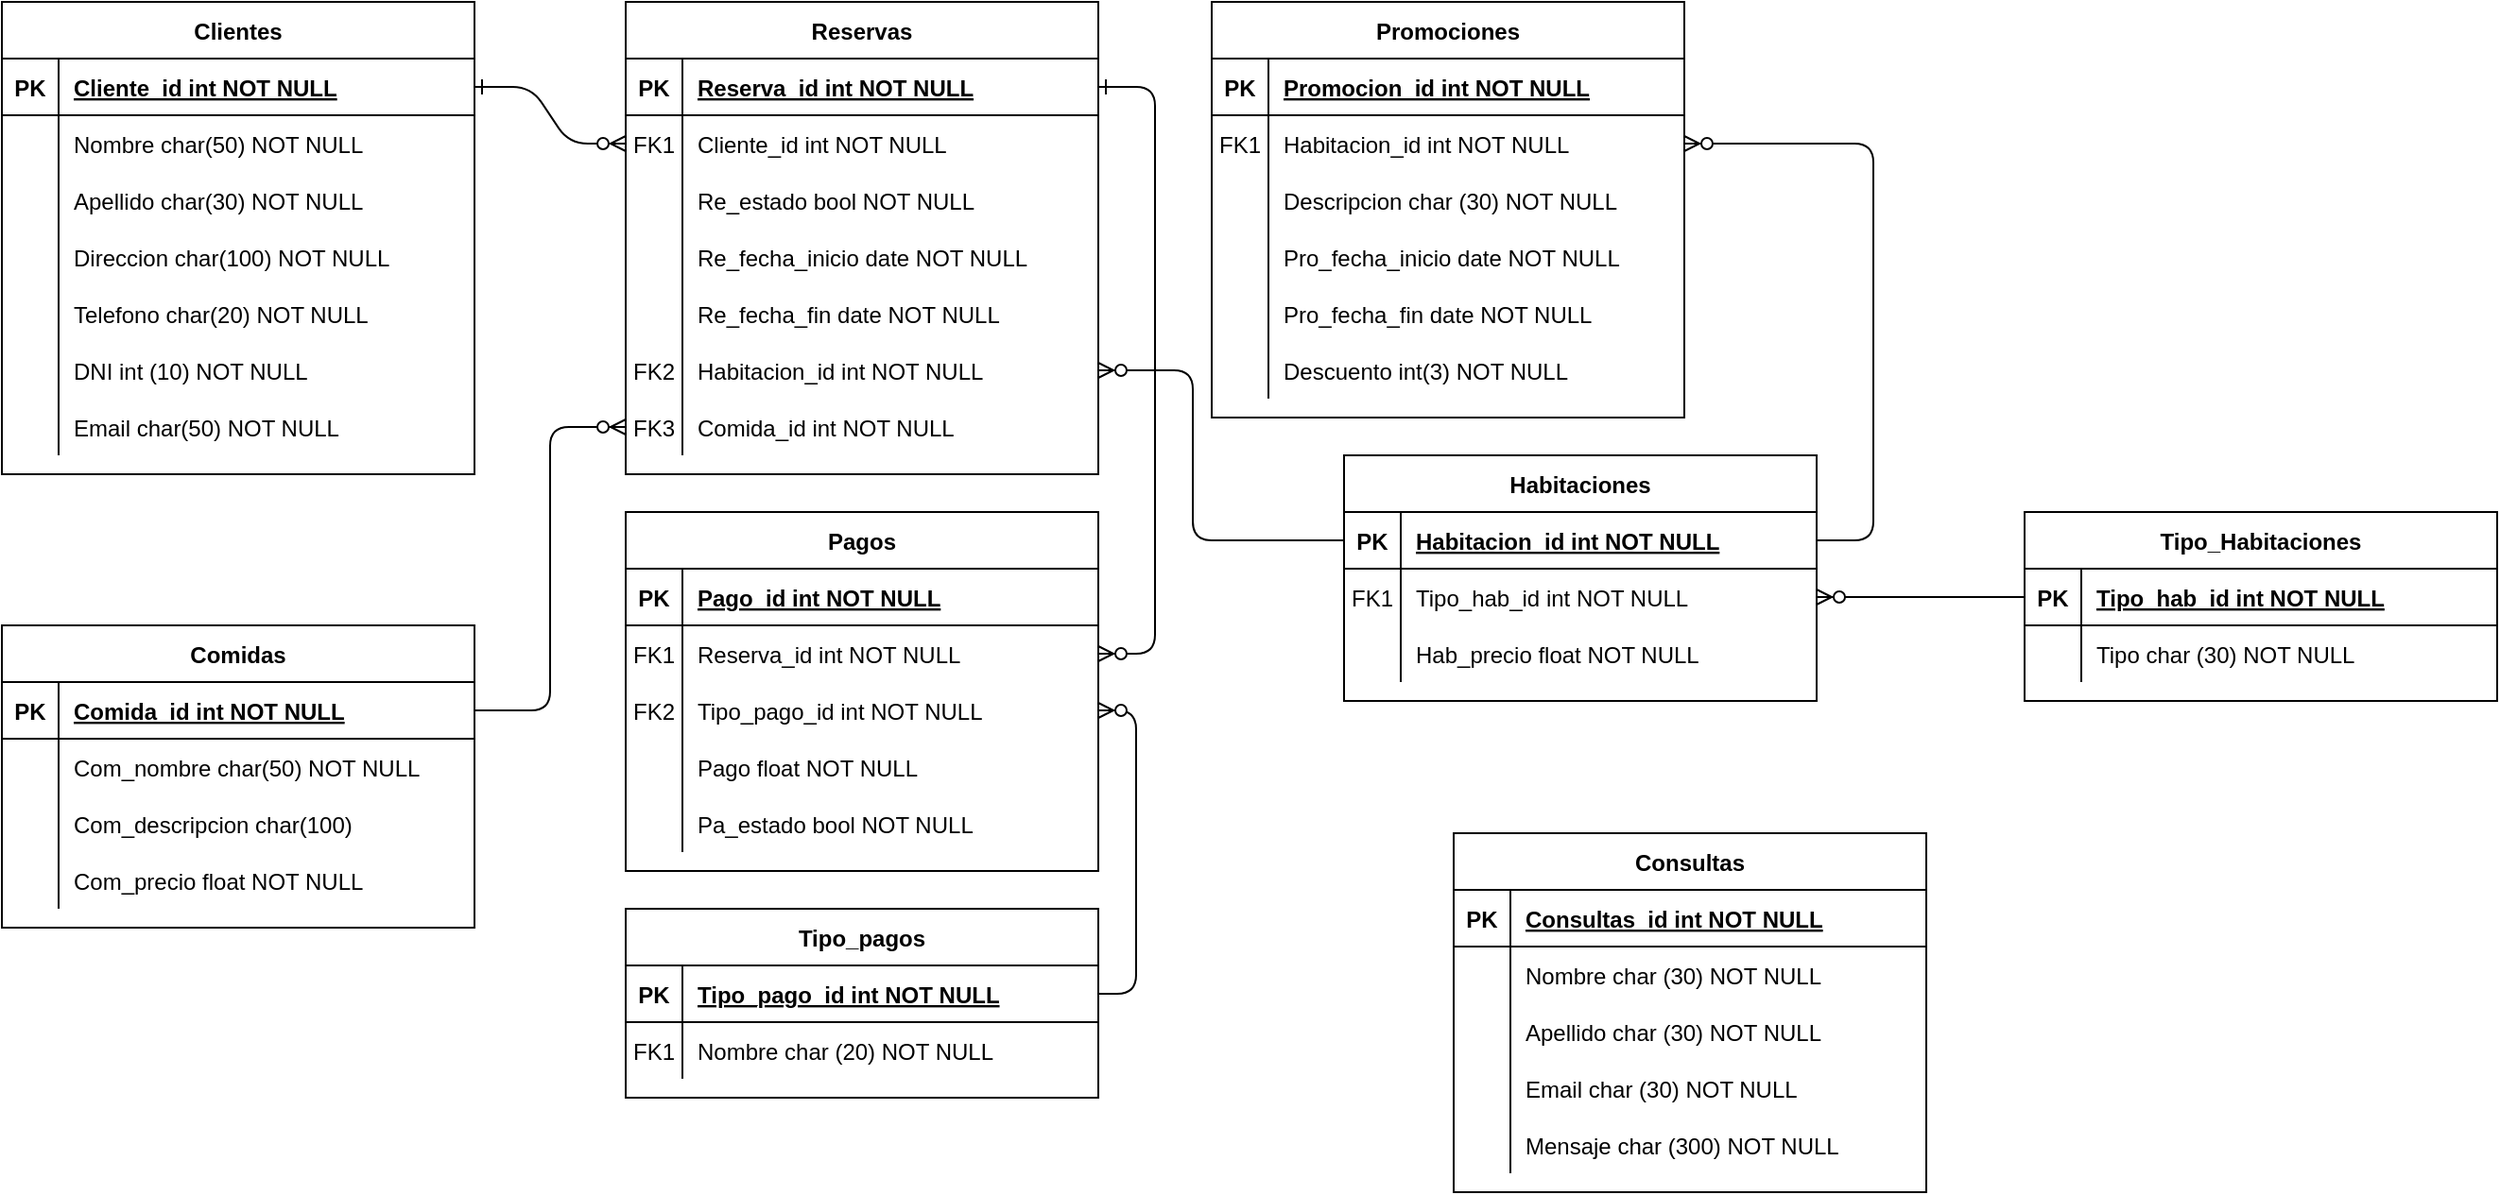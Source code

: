 <mxfile version="13.9.9" type="device" pages="2"><diagram id="R2lEEEUBdFMjLlhIrx00" name="Page-1"><mxGraphModel dx="840" dy="390" grid="1" gridSize="10" guides="1" tooltips="1" connect="1" arrows="1" fold="1" page="1" pageScale="1" pageWidth="850" pageHeight="1100" math="0" shadow="0" extFonts="Permanent Marker^https://fonts.googleapis.com/css?family=Permanent+Marker"><root><mxCell id="0"/><mxCell id="1" parent="0"/><mxCell id="C-vyLk0tnHw3VtMMgP7b-12" value="" style="edgeStyle=entityRelationEdgeStyle;endArrow=ERzeroToMany;startArrow=ERone;endFill=1;startFill=0;" parent="1" source="C-vyLk0tnHw3VtMMgP7b-3" target="C-vyLk0tnHw3VtMMgP7b-17" edge="1"><mxGeometry width="100" height="100" relative="1" as="geometry"><mxPoint x="400" y="180" as="sourcePoint"/><mxPoint x="460" y="205" as="targetPoint"/></mxGeometry></mxCell><mxCell id="C-vyLk0tnHw3VtMMgP7b-2" value="Reservas" style="shape=table;startSize=30;container=1;collapsible=1;childLayout=tableLayout;fixedRows=1;rowLines=0;fontStyle=1;align=center;resizeLast=1;" parent="1" vertex="1"><mxGeometry x="450" y="120" width="250" height="250" as="geometry"/></mxCell><mxCell id="C-vyLk0tnHw3VtMMgP7b-3" value="" style="shape=partialRectangle;collapsible=0;dropTarget=0;pointerEvents=0;fillColor=none;points=[[0,0.5],[1,0.5]];portConstraint=eastwest;top=0;left=0;right=0;bottom=1;" parent="C-vyLk0tnHw3VtMMgP7b-2" vertex="1"><mxGeometry y="30" width="250" height="30" as="geometry"/></mxCell><mxCell id="C-vyLk0tnHw3VtMMgP7b-4" value="PK" style="shape=partialRectangle;overflow=hidden;connectable=0;fillColor=none;top=0;left=0;bottom=0;right=0;fontStyle=1;" parent="C-vyLk0tnHw3VtMMgP7b-3" vertex="1"><mxGeometry width="30" height="30" as="geometry"/></mxCell><mxCell id="C-vyLk0tnHw3VtMMgP7b-5" value="Reserva_id int NOT NULL " style="shape=partialRectangle;overflow=hidden;connectable=0;fillColor=none;top=0;left=0;bottom=0;right=0;align=left;spacingLeft=6;fontStyle=5;" parent="C-vyLk0tnHw3VtMMgP7b-3" vertex="1"><mxGeometry x="30" width="220" height="30" as="geometry"/></mxCell><mxCell id="C-vyLk0tnHw3VtMMgP7b-6" value="" style="shape=partialRectangle;collapsible=0;dropTarget=0;pointerEvents=0;fillColor=none;points=[[0,0.5],[1,0.5]];portConstraint=eastwest;top=0;left=0;right=0;bottom=0;" parent="C-vyLk0tnHw3VtMMgP7b-2" vertex="1"><mxGeometry y="60" width="250" height="30" as="geometry"/></mxCell><mxCell id="C-vyLk0tnHw3VtMMgP7b-7" value="FK1" style="shape=partialRectangle;overflow=hidden;connectable=0;fillColor=none;top=0;left=0;bottom=0;right=0;" parent="C-vyLk0tnHw3VtMMgP7b-6" vertex="1"><mxGeometry width="30" height="30" as="geometry"/></mxCell><mxCell id="C-vyLk0tnHw3VtMMgP7b-8" value="Cliente_id int NOT NULL" style="shape=partialRectangle;overflow=hidden;connectable=0;fillColor=none;top=0;left=0;bottom=0;right=0;align=left;spacingLeft=6;" parent="C-vyLk0tnHw3VtMMgP7b-6" vertex="1"><mxGeometry x="30" width="220" height="30" as="geometry"/></mxCell><mxCell id="H3tBWmC-jZ33iYGssi6m-16" value="" style="shape=partialRectangle;collapsible=0;dropTarget=0;pointerEvents=0;fillColor=none;points=[[0,0.5],[1,0.5]];portConstraint=eastwest;top=0;left=0;right=0;bottom=0;" vertex="1" parent="C-vyLk0tnHw3VtMMgP7b-2"><mxGeometry y="90" width="250" height="30" as="geometry"/></mxCell><mxCell id="H3tBWmC-jZ33iYGssi6m-17" value="" style="shape=partialRectangle;overflow=hidden;connectable=0;fillColor=none;top=0;left=0;bottom=0;right=0;" vertex="1" parent="H3tBWmC-jZ33iYGssi6m-16"><mxGeometry width="30" height="30" as="geometry"/></mxCell><mxCell id="H3tBWmC-jZ33iYGssi6m-18" value="Re_estado bool NOT NULL" style="shape=partialRectangle;overflow=hidden;connectable=0;fillColor=none;top=0;left=0;bottom=0;right=0;align=left;spacingLeft=6;" vertex="1" parent="H3tBWmC-jZ33iYGssi6m-16"><mxGeometry x="30" width="220" height="30" as="geometry"/></mxCell><mxCell id="C-vyLk0tnHw3VtMMgP7b-9" value="" style="shape=partialRectangle;collapsible=0;dropTarget=0;pointerEvents=0;fillColor=none;points=[[0,0.5],[1,0.5]];portConstraint=eastwest;top=0;left=0;right=0;bottom=0;" parent="C-vyLk0tnHw3VtMMgP7b-2" vertex="1"><mxGeometry y="120" width="250" height="30" as="geometry"/></mxCell><mxCell id="C-vyLk0tnHw3VtMMgP7b-10" value="" style="shape=partialRectangle;overflow=hidden;connectable=0;fillColor=none;top=0;left=0;bottom=0;right=0;" parent="C-vyLk0tnHw3VtMMgP7b-9" vertex="1"><mxGeometry width="30" height="30" as="geometry"/></mxCell><mxCell id="C-vyLk0tnHw3VtMMgP7b-11" value="Re_fecha_inicio date NOT NULL" style="shape=partialRectangle;overflow=hidden;connectable=0;fillColor=none;top=0;left=0;bottom=0;right=0;align=left;spacingLeft=6;" parent="C-vyLk0tnHw3VtMMgP7b-9" vertex="1"><mxGeometry x="30" width="220" height="30" as="geometry"/></mxCell><mxCell id="H3tBWmC-jZ33iYGssi6m-19" value="" style="shape=partialRectangle;collapsible=0;dropTarget=0;pointerEvents=0;fillColor=none;points=[[0,0.5],[1,0.5]];portConstraint=eastwest;top=0;left=0;right=0;bottom=0;" vertex="1" parent="C-vyLk0tnHw3VtMMgP7b-2"><mxGeometry y="150" width="250" height="30" as="geometry"/></mxCell><mxCell id="H3tBWmC-jZ33iYGssi6m-20" value="" style="shape=partialRectangle;overflow=hidden;connectable=0;fillColor=none;top=0;left=0;bottom=0;right=0;" vertex="1" parent="H3tBWmC-jZ33iYGssi6m-19"><mxGeometry width="30" height="30" as="geometry"/></mxCell><mxCell id="H3tBWmC-jZ33iYGssi6m-21" value="Re_fecha_fin date NOT NULL" style="shape=partialRectangle;overflow=hidden;connectable=0;fillColor=none;top=0;left=0;bottom=0;right=0;align=left;spacingLeft=6;" vertex="1" parent="H3tBWmC-jZ33iYGssi6m-19"><mxGeometry x="30" width="220" height="30" as="geometry"/></mxCell><mxCell id="H3tBWmC-jZ33iYGssi6m-101" value="" style="shape=partialRectangle;collapsible=0;dropTarget=0;pointerEvents=0;fillColor=none;points=[[0,0.5],[1,0.5]];portConstraint=eastwest;top=0;left=0;right=0;bottom=0;" vertex="1" parent="C-vyLk0tnHw3VtMMgP7b-2"><mxGeometry y="180" width="250" height="30" as="geometry"/></mxCell><mxCell id="H3tBWmC-jZ33iYGssi6m-102" value="FK2" style="shape=partialRectangle;overflow=hidden;connectable=0;fillColor=none;top=0;left=0;bottom=0;right=0;" vertex="1" parent="H3tBWmC-jZ33iYGssi6m-101"><mxGeometry width="30" height="30" as="geometry"/></mxCell><mxCell id="H3tBWmC-jZ33iYGssi6m-103" value="Habitacion_id int NOT NULL" style="shape=partialRectangle;overflow=hidden;connectable=0;fillColor=none;top=0;left=0;bottom=0;right=0;align=left;spacingLeft=6;" vertex="1" parent="H3tBWmC-jZ33iYGssi6m-101"><mxGeometry x="30" width="220" height="30" as="geometry"/></mxCell><mxCell id="H3tBWmC-jZ33iYGssi6m-104" value="" style="shape=partialRectangle;collapsible=0;dropTarget=0;pointerEvents=0;fillColor=none;points=[[0,0.5],[1,0.5]];portConstraint=eastwest;top=0;left=0;right=0;bottom=0;" vertex="1" parent="C-vyLk0tnHw3VtMMgP7b-2"><mxGeometry y="210" width="250" height="30" as="geometry"/></mxCell><mxCell id="H3tBWmC-jZ33iYGssi6m-105" value="FK3" style="shape=partialRectangle;overflow=hidden;connectable=0;fillColor=none;top=0;left=0;bottom=0;right=0;" vertex="1" parent="H3tBWmC-jZ33iYGssi6m-104"><mxGeometry width="30" height="30" as="geometry"/></mxCell><mxCell id="H3tBWmC-jZ33iYGssi6m-106" value="Comida_id int NOT NULL" style="shape=partialRectangle;overflow=hidden;connectable=0;fillColor=none;top=0;left=0;bottom=0;right=0;align=left;spacingLeft=6;" vertex="1" parent="H3tBWmC-jZ33iYGssi6m-104"><mxGeometry x="30" width="220" height="30" as="geometry"/></mxCell><mxCell id="C-vyLk0tnHw3VtMMgP7b-13" value="Pagos" style="shape=table;startSize=30;container=1;collapsible=1;childLayout=tableLayout;fixedRows=1;rowLines=0;fontStyle=1;align=center;resizeLast=1;" parent="1" vertex="1"><mxGeometry x="450" y="390" width="250" height="190" as="geometry"/></mxCell><mxCell id="C-vyLk0tnHw3VtMMgP7b-14" value="" style="shape=partialRectangle;collapsible=0;dropTarget=0;pointerEvents=0;fillColor=none;points=[[0,0.5],[1,0.5]];portConstraint=eastwest;top=0;left=0;right=0;bottom=1;" parent="C-vyLk0tnHw3VtMMgP7b-13" vertex="1"><mxGeometry y="30" width="250" height="30" as="geometry"/></mxCell><mxCell id="C-vyLk0tnHw3VtMMgP7b-15" value="PK" style="shape=partialRectangle;overflow=hidden;connectable=0;fillColor=none;top=0;left=0;bottom=0;right=0;fontStyle=1;" parent="C-vyLk0tnHw3VtMMgP7b-14" vertex="1"><mxGeometry width="30" height="30" as="geometry"/></mxCell><mxCell id="C-vyLk0tnHw3VtMMgP7b-16" value="Pago_id int NOT NULL " style="shape=partialRectangle;overflow=hidden;connectable=0;fillColor=none;top=0;left=0;bottom=0;right=0;align=left;spacingLeft=6;fontStyle=5;" parent="C-vyLk0tnHw3VtMMgP7b-14" vertex="1"><mxGeometry x="30" width="220" height="30" as="geometry"/></mxCell><mxCell id="C-vyLk0tnHw3VtMMgP7b-17" value="" style="shape=partialRectangle;collapsible=0;dropTarget=0;pointerEvents=0;fillColor=none;points=[[0,0.5],[1,0.5]];portConstraint=eastwest;top=0;left=0;right=0;bottom=0;" parent="C-vyLk0tnHw3VtMMgP7b-13" vertex="1"><mxGeometry y="60" width="250" height="30" as="geometry"/></mxCell><mxCell id="C-vyLk0tnHw3VtMMgP7b-18" value="FK1" style="shape=partialRectangle;overflow=hidden;connectable=0;fillColor=none;top=0;left=0;bottom=0;right=0;" parent="C-vyLk0tnHw3VtMMgP7b-17" vertex="1"><mxGeometry width="30" height="30" as="geometry"/></mxCell><mxCell id="C-vyLk0tnHw3VtMMgP7b-19" value="Reserva_id int NOT NULL" style="shape=partialRectangle;overflow=hidden;connectable=0;fillColor=none;top=0;left=0;bottom=0;right=0;align=left;spacingLeft=6;" parent="C-vyLk0tnHw3VtMMgP7b-17" vertex="1"><mxGeometry x="30" width="220" height="30" as="geometry"/></mxCell><mxCell id="H3tBWmC-jZ33iYGssi6m-78" value="" style="shape=partialRectangle;collapsible=0;dropTarget=0;pointerEvents=0;fillColor=none;points=[[0,0.5],[1,0.5]];portConstraint=eastwest;top=0;left=0;right=0;bottom=0;" vertex="1" parent="C-vyLk0tnHw3VtMMgP7b-13"><mxGeometry y="90" width="250" height="30" as="geometry"/></mxCell><mxCell id="H3tBWmC-jZ33iYGssi6m-79" value="FK2" style="shape=partialRectangle;overflow=hidden;connectable=0;fillColor=none;top=0;left=0;bottom=0;right=0;" vertex="1" parent="H3tBWmC-jZ33iYGssi6m-78"><mxGeometry width="30" height="30" as="geometry"/></mxCell><mxCell id="H3tBWmC-jZ33iYGssi6m-80" value="Tipo_pago_id int NOT NULL" style="shape=partialRectangle;overflow=hidden;connectable=0;fillColor=none;top=0;left=0;bottom=0;right=0;align=left;spacingLeft=6;" vertex="1" parent="H3tBWmC-jZ33iYGssi6m-78"><mxGeometry x="30" width="220" height="30" as="geometry"/></mxCell><mxCell id="C-vyLk0tnHw3VtMMgP7b-20" value="" style="shape=partialRectangle;collapsible=0;dropTarget=0;pointerEvents=0;fillColor=none;points=[[0,0.5],[1,0.5]];portConstraint=eastwest;top=0;left=0;right=0;bottom=0;" parent="C-vyLk0tnHw3VtMMgP7b-13" vertex="1"><mxGeometry y="120" width="250" height="30" as="geometry"/></mxCell><mxCell id="C-vyLk0tnHw3VtMMgP7b-21" value="" style="shape=partialRectangle;overflow=hidden;connectable=0;fillColor=none;top=0;left=0;bottom=0;right=0;" parent="C-vyLk0tnHw3VtMMgP7b-20" vertex="1"><mxGeometry width="30" height="30" as="geometry"/></mxCell><mxCell id="C-vyLk0tnHw3VtMMgP7b-22" value="Pago float NOT NULL" style="shape=partialRectangle;overflow=hidden;connectable=0;fillColor=none;top=0;left=0;bottom=0;right=0;align=left;spacingLeft=6;" parent="C-vyLk0tnHw3VtMMgP7b-20" vertex="1"><mxGeometry x="30" width="220" height="30" as="geometry"/></mxCell><mxCell id="H3tBWmC-jZ33iYGssi6m-75" value="" style="shape=partialRectangle;collapsible=0;dropTarget=0;pointerEvents=0;fillColor=none;points=[[0,0.5],[1,0.5]];portConstraint=eastwest;top=0;left=0;right=0;bottom=0;" vertex="1" parent="C-vyLk0tnHw3VtMMgP7b-13"><mxGeometry y="150" width="250" height="30" as="geometry"/></mxCell><mxCell id="H3tBWmC-jZ33iYGssi6m-76" value="" style="shape=partialRectangle;overflow=hidden;connectable=0;fillColor=none;top=0;left=0;bottom=0;right=0;" vertex="1" parent="H3tBWmC-jZ33iYGssi6m-75"><mxGeometry width="30" height="30" as="geometry"/></mxCell><mxCell id="H3tBWmC-jZ33iYGssi6m-77" value="Pa_estado bool NOT NULL" style="shape=partialRectangle;overflow=hidden;connectable=0;fillColor=none;top=0;left=0;bottom=0;right=0;align=left;spacingLeft=6;" vertex="1" parent="H3tBWmC-jZ33iYGssi6m-75"><mxGeometry x="30" width="220" height="30" as="geometry"/></mxCell><mxCell id="C-vyLk0tnHw3VtMMgP7b-23" value="Clientes" style="shape=table;startSize=30;container=1;collapsible=1;childLayout=tableLayout;fixedRows=1;rowLines=0;fontStyle=1;align=center;resizeLast=1;" parent="1" vertex="1"><mxGeometry x="120" y="120" width="250" height="250" as="geometry"/></mxCell><mxCell id="C-vyLk0tnHw3VtMMgP7b-24" value="" style="shape=partialRectangle;collapsible=0;dropTarget=0;pointerEvents=0;fillColor=none;points=[[0,0.5],[1,0.5]];portConstraint=eastwest;top=0;left=0;right=0;bottom=1;" parent="C-vyLk0tnHw3VtMMgP7b-23" vertex="1"><mxGeometry y="30" width="250" height="30" as="geometry"/></mxCell><mxCell id="C-vyLk0tnHw3VtMMgP7b-25" value="PK" style="shape=partialRectangle;overflow=hidden;connectable=0;fillColor=none;top=0;left=0;bottom=0;right=0;fontStyle=1;" parent="C-vyLk0tnHw3VtMMgP7b-24" vertex="1"><mxGeometry width="30" height="30" as="geometry"/></mxCell><mxCell id="C-vyLk0tnHw3VtMMgP7b-26" value="Cliente_id int NOT NULL " style="shape=partialRectangle;overflow=hidden;connectable=0;fillColor=none;top=0;left=0;bottom=0;right=0;align=left;spacingLeft=6;fontStyle=5;" parent="C-vyLk0tnHw3VtMMgP7b-24" vertex="1"><mxGeometry x="30" width="220" height="30" as="geometry"/></mxCell><mxCell id="C-vyLk0tnHw3VtMMgP7b-27" value="" style="shape=partialRectangle;collapsible=0;dropTarget=0;pointerEvents=0;fillColor=none;points=[[0,0.5],[1,0.5]];portConstraint=eastwest;top=0;left=0;right=0;bottom=0;" parent="C-vyLk0tnHw3VtMMgP7b-23" vertex="1"><mxGeometry y="60" width="250" height="30" as="geometry"/></mxCell><mxCell id="C-vyLk0tnHw3VtMMgP7b-28" value="" style="shape=partialRectangle;overflow=hidden;connectable=0;fillColor=none;top=0;left=0;bottom=0;right=0;" parent="C-vyLk0tnHw3VtMMgP7b-27" vertex="1"><mxGeometry width="30" height="30" as="geometry"/></mxCell><mxCell id="C-vyLk0tnHw3VtMMgP7b-29" value="Nombre char(50) NOT NULL" style="shape=partialRectangle;overflow=hidden;connectable=0;fillColor=none;top=0;left=0;bottom=0;right=0;align=left;spacingLeft=6;" parent="C-vyLk0tnHw3VtMMgP7b-27" vertex="1"><mxGeometry x="30" width="220" height="30" as="geometry"/></mxCell><mxCell id="H3tBWmC-jZ33iYGssi6m-1" value="" style="shape=partialRectangle;collapsible=0;dropTarget=0;pointerEvents=0;fillColor=none;points=[[0,0.5],[1,0.5]];portConstraint=eastwest;top=0;left=0;right=0;bottom=0;" vertex="1" parent="C-vyLk0tnHw3VtMMgP7b-23"><mxGeometry y="90" width="250" height="30" as="geometry"/></mxCell><mxCell id="H3tBWmC-jZ33iYGssi6m-2" value="" style="shape=partialRectangle;overflow=hidden;connectable=0;fillColor=none;top=0;left=0;bottom=0;right=0;" vertex="1" parent="H3tBWmC-jZ33iYGssi6m-1"><mxGeometry width="30" height="30" as="geometry"/></mxCell><mxCell id="H3tBWmC-jZ33iYGssi6m-3" value="Apellido char(30) NOT NULL" style="shape=partialRectangle;overflow=hidden;connectable=0;fillColor=none;top=0;left=0;bottom=0;right=0;align=left;spacingLeft=6;" vertex="1" parent="H3tBWmC-jZ33iYGssi6m-1"><mxGeometry x="30" width="220" height="30" as="geometry"/></mxCell><mxCell id="H3tBWmC-jZ33iYGssi6m-4" value="" style="shape=partialRectangle;collapsible=0;dropTarget=0;pointerEvents=0;fillColor=none;points=[[0,0.5],[1,0.5]];portConstraint=eastwest;top=0;left=0;right=0;bottom=0;" vertex="1" parent="C-vyLk0tnHw3VtMMgP7b-23"><mxGeometry y="120" width="250" height="30" as="geometry"/></mxCell><mxCell id="H3tBWmC-jZ33iYGssi6m-5" value="" style="shape=partialRectangle;overflow=hidden;connectable=0;fillColor=none;top=0;left=0;bottom=0;right=0;" vertex="1" parent="H3tBWmC-jZ33iYGssi6m-4"><mxGeometry width="30" height="30" as="geometry"/></mxCell><mxCell id="H3tBWmC-jZ33iYGssi6m-6" value="Direccion char(100) NOT NULL" style="shape=partialRectangle;overflow=hidden;connectable=0;fillColor=none;top=0;left=0;bottom=0;right=0;align=left;spacingLeft=6;" vertex="1" parent="H3tBWmC-jZ33iYGssi6m-4"><mxGeometry x="30" width="220" height="30" as="geometry"/></mxCell><mxCell id="H3tBWmC-jZ33iYGssi6m-7" value="" style="shape=partialRectangle;collapsible=0;dropTarget=0;pointerEvents=0;fillColor=none;points=[[0,0.5],[1,0.5]];portConstraint=eastwest;top=0;left=0;right=0;bottom=0;" vertex="1" parent="C-vyLk0tnHw3VtMMgP7b-23"><mxGeometry y="150" width="250" height="30" as="geometry"/></mxCell><mxCell id="H3tBWmC-jZ33iYGssi6m-8" value="" style="shape=partialRectangle;overflow=hidden;connectable=0;fillColor=none;top=0;left=0;bottom=0;right=0;" vertex="1" parent="H3tBWmC-jZ33iYGssi6m-7"><mxGeometry width="30" height="30" as="geometry"/></mxCell><mxCell id="H3tBWmC-jZ33iYGssi6m-9" value="Telefono char(20) NOT NULL" style="shape=partialRectangle;overflow=hidden;connectable=0;fillColor=none;top=0;left=0;bottom=0;right=0;align=left;spacingLeft=6;" vertex="1" parent="H3tBWmC-jZ33iYGssi6m-7"><mxGeometry x="30" width="220" height="30" as="geometry"/></mxCell><mxCell id="H3tBWmC-jZ33iYGssi6m-10" value="" style="shape=partialRectangle;collapsible=0;dropTarget=0;pointerEvents=0;fillColor=none;points=[[0,0.5],[1,0.5]];portConstraint=eastwest;top=0;left=0;right=0;bottom=0;" vertex="1" parent="C-vyLk0tnHw3VtMMgP7b-23"><mxGeometry y="180" width="250" height="30" as="geometry"/></mxCell><mxCell id="H3tBWmC-jZ33iYGssi6m-11" value="" style="shape=partialRectangle;overflow=hidden;connectable=0;fillColor=none;top=0;left=0;bottom=0;right=0;" vertex="1" parent="H3tBWmC-jZ33iYGssi6m-10"><mxGeometry width="30" height="30" as="geometry"/></mxCell><mxCell id="H3tBWmC-jZ33iYGssi6m-12" value="DNI int (10) NOT NULL" style="shape=partialRectangle;overflow=hidden;connectable=0;fillColor=none;top=0;left=0;bottom=0;right=0;align=left;spacingLeft=6;" vertex="1" parent="H3tBWmC-jZ33iYGssi6m-10"><mxGeometry x="30" width="220" height="30" as="geometry"/></mxCell><mxCell id="H3tBWmC-jZ33iYGssi6m-13" value="" style="shape=partialRectangle;collapsible=0;dropTarget=0;pointerEvents=0;fillColor=none;points=[[0,0.5],[1,0.5]];portConstraint=eastwest;top=0;left=0;right=0;bottom=0;" vertex="1" parent="C-vyLk0tnHw3VtMMgP7b-23"><mxGeometry y="210" width="250" height="30" as="geometry"/></mxCell><mxCell id="H3tBWmC-jZ33iYGssi6m-14" value="" style="shape=partialRectangle;overflow=hidden;connectable=0;fillColor=none;top=0;left=0;bottom=0;right=0;" vertex="1" parent="H3tBWmC-jZ33iYGssi6m-13"><mxGeometry width="30" height="30" as="geometry"/></mxCell><mxCell id="H3tBWmC-jZ33iYGssi6m-15" value="Email char(50) NOT NULL" style="shape=partialRectangle;overflow=hidden;connectable=0;fillColor=none;top=0;left=0;bottom=0;right=0;align=left;spacingLeft=6;" vertex="1" parent="H3tBWmC-jZ33iYGssi6m-13"><mxGeometry x="30" width="220" height="30" as="geometry"/></mxCell><mxCell id="H3tBWmC-jZ33iYGssi6m-25" value="Tipo_pagos" style="shape=table;startSize=30;container=1;collapsible=1;childLayout=tableLayout;fixedRows=1;rowLines=0;fontStyle=1;align=center;resizeLast=1;" vertex="1" parent="1"><mxGeometry x="450" y="600" width="250" height="100" as="geometry"/></mxCell><mxCell id="H3tBWmC-jZ33iYGssi6m-26" value="" style="shape=partialRectangle;collapsible=0;dropTarget=0;pointerEvents=0;fillColor=none;points=[[0,0.5],[1,0.5]];portConstraint=eastwest;top=0;left=0;right=0;bottom=1;" vertex="1" parent="H3tBWmC-jZ33iYGssi6m-25"><mxGeometry y="30" width="250" height="30" as="geometry"/></mxCell><mxCell id="H3tBWmC-jZ33iYGssi6m-27" value="PK" style="shape=partialRectangle;overflow=hidden;connectable=0;fillColor=none;top=0;left=0;bottom=0;right=0;fontStyle=1;" vertex="1" parent="H3tBWmC-jZ33iYGssi6m-26"><mxGeometry width="30" height="30" as="geometry"/></mxCell><mxCell id="H3tBWmC-jZ33iYGssi6m-28" value="Tipo_pago_id int NOT NULL" style="shape=partialRectangle;overflow=hidden;connectable=0;fillColor=none;top=0;left=0;bottom=0;right=0;align=left;spacingLeft=6;fontStyle=5;" vertex="1" parent="H3tBWmC-jZ33iYGssi6m-26"><mxGeometry x="30" width="220" height="30" as="geometry"/></mxCell><mxCell id="H3tBWmC-jZ33iYGssi6m-29" value="" style="shape=partialRectangle;collapsible=0;dropTarget=0;pointerEvents=0;fillColor=none;points=[[0,0.5],[1,0.5]];portConstraint=eastwest;top=0;left=0;right=0;bottom=0;" vertex="1" parent="H3tBWmC-jZ33iYGssi6m-25"><mxGeometry y="60" width="250" height="30" as="geometry"/></mxCell><mxCell id="H3tBWmC-jZ33iYGssi6m-30" value="FK1" style="shape=partialRectangle;overflow=hidden;connectable=0;fillColor=none;top=0;left=0;bottom=0;right=0;" vertex="1" parent="H3tBWmC-jZ33iYGssi6m-29"><mxGeometry width="30" height="30" as="geometry"/></mxCell><mxCell id="H3tBWmC-jZ33iYGssi6m-31" value="Nombre char (20) NOT NULL" style="shape=partialRectangle;overflow=hidden;connectable=0;fillColor=none;top=0;left=0;bottom=0;right=0;align=left;spacingLeft=6;" vertex="1" parent="H3tBWmC-jZ33iYGssi6m-29"><mxGeometry x="30" width="220" height="30" as="geometry"/></mxCell><mxCell id="H3tBWmC-jZ33iYGssi6m-35" value="Comidas" style="shape=table;startSize=30;container=1;collapsible=1;childLayout=tableLayout;fixedRows=1;rowLines=0;fontStyle=1;align=center;resizeLast=1;" vertex="1" parent="1"><mxGeometry x="120" y="450" width="250" height="160" as="geometry"/></mxCell><mxCell id="H3tBWmC-jZ33iYGssi6m-36" value="" style="shape=partialRectangle;collapsible=0;dropTarget=0;pointerEvents=0;fillColor=none;points=[[0,0.5],[1,0.5]];portConstraint=eastwest;top=0;left=0;right=0;bottom=1;" vertex="1" parent="H3tBWmC-jZ33iYGssi6m-35"><mxGeometry y="30" width="250" height="30" as="geometry"/></mxCell><mxCell id="H3tBWmC-jZ33iYGssi6m-37" value="PK" style="shape=partialRectangle;overflow=hidden;connectable=0;fillColor=none;top=0;left=0;bottom=0;right=0;fontStyle=1;" vertex="1" parent="H3tBWmC-jZ33iYGssi6m-36"><mxGeometry width="30" height="30" as="geometry"/></mxCell><mxCell id="H3tBWmC-jZ33iYGssi6m-38" value="Comida_id int NOT NULL " style="shape=partialRectangle;overflow=hidden;connectable=0;fillColor=none;top=0;left=0;bottom=0;right=0;align=left;spacingLeft=6;fontStyle=5;" vertex="1" parent="H3tBWmC-jZ33iYGssi6m-36"><mxGeometry x="30" width="220" height="30" as="geometry"/></mxCell><mxCell id="H3tBWmC-jZ33iYGssi6m-39" value="" style="shape=partialRectangle;collapsible=0;dropTarget=0;pointerEvents=0;fillColor=none;points=[[0,0.5],[1,0.5]];portConstraint=eastwest;top=0;left=0;right=0;bottom=0;" vertex="1" parent="H3tBWmC-jZ33iYGssi6m-35"><mxGeometry y="60" width="250" height="30" as="geometry"/></mxCell><mxCell id="H3tBWmC-jZ33iYGssi6m-40" value="" style="shape=partialRectangle;overflow=hidden;connectable=0;fillColor=none;top=0;left=0;bottom=0;right=0;" vertex="1" parent="H3tBWmC-jZ33iYGssi6m-39"><mxGeometry width="30" height="30" as="geometry"/></mxCell><mxCell id="H3tBWmC-jZ33iYGssi6m-41" value="Com_nombre char(50) NOT NULL" style="shape=partialRectangle;overflow=hidden;connectable=0;fillColor=none;top=0;left=0;bottom=0;right=0;align=left;spacingLeft=6;" vertex="1" parent="H3tBWmC-jZ33iYGssi6m-39"><mxGeometry x="30" width="220" height="30" as="geometry"/></mxCell><mxCell id="H3tBWmC-jZ33iYGssi6m-42" value="" style="shape=partialRectangle;collapsible=0;dropTarget=0;pointerEvents=0;fillColor=none;points=[[0,0.5],[1,0.5]];portConstraint=eastwest;top=0;left=0;right=0;bottom=0;" vertex="1" parent="H3tBWmC-jZ33iYGssi6m-35"><mxGeometry y="90" width="250" height="30" as="geometry"/></mxCell><mxCell id="H3tBWmC-jZ33iYGssi6m-43" value="" style="shape=partialRectangle;overflow=hidden;connectable=0;fillColor=none;top=0;left=0;bottom=0;right=0;" vertex="1" parent="H3tBWmC-jZ33iYGssi6m-42"><mxGeometry width="30" height="30" as="geometry"/></mxCell><mxCell id="H3tBWmC-jZ33iYGssi6m-44" value="Com_descripcion char(100)" style="shape=partialRectangle;overflow=hidden;connectable=0;fillColor=none;top=0;left=0;bottom=0;right=0;align=left;spacingLeft=6;" vertex="1" parent="H3tBWmC-jZ33iYGssi6m-42"><mxGeometry x="30" width="220" height="30" as="geometry"/></mxCell><mxCell id="H3tBWmC-jZ33iYGssi6m-98" value="" style="shape=partialRectangle;collapsible=0;dropTarget=0;pointerEvents=0;fillColor=none;points=[[0,0.5],[1,0.5]];portConstraint=eastwest;top=0;left=0;right=0;bottom=0;" vertex="1" parent="H3tBWmC-jZ33iYGssi6m-35"><mxGeometry y="120" width="250" height="30" as="geometry"/></mxCell><mxCell id="H3tBWmC-jZ33iYGssi6m-99" value="" style="shape=partialRectangle;overflow=hidden;connectable=0;fillColor=none;top=0;left=0;bottom=0;right=0;" vertex="1" parent="H3tBWmC-jZ33iYGssi6m-98"><mxGeometry width="30" height="30" as="geometry"/></mxCell><mxCell id="H3tBWmC-jZ33iYGssi6m-100" value="Com_precio float NOT NULL" style="shape=partialRectangle;overflow=hidden;connectable=0;fillColor=none;top=0;left=0;bottom=0;right=0;align=left;spacingLeft=6;" vertex="1" parent="H3tBWmC-jZ33iYGssi6m-98"><mxGeometry x="30" width="220" height="30" as="geometry"/></mxCell><mxCell id="H3tBWmC-jZ33iYGssi6m-45" value="Habitaciones" style="shape=table;startSize=30;container=1;collapsible=1;childLayout=tableLayout;fixedRows=1;rowLines=0;fontStyle=1;align=center;resizeLast=1;" vertex="1" parent="1"><mxGeometry x="830" y="360" width="250" height="130" as="geometry"/></mxCell><mxCell id="H3tBWmC-jZ33iYGssi6m-46" value="" style="shape=partialRectangle;collapsible=0;dropTarget=0;pointerEvents=0;fillColor=none;points=[[0,0.5],[1,0.5]];portConstraint=eastwest;top=0;left=0;right=0;bottom=1;" vertex="1" parent="H3tBWmC-jZ33iYGssi6m-45"><mxGeometry y="30" width="250" height="30" as="geometry"/></mxCell><mxCell id="H3tBWmC-jZ33iYGssi6m-47" value="PK" style="shape=partialRectangle;overflow=hidden;connectable=0;fillColor=none;top=0;left=0;bottom=0;right=0;fontStyle=1;" vertex="1" parent="H3tBWmC-jZ33iYGssi6m-46"><mxGeometry width="30" height="30" as="geometry"/></mxCell><mxCell id="H3tBWmC-jZ33iYGssi6m-48" value="Habitacion_id int NOT NULL " style="shape=partialRectangle;overflow=hidden;connectable=0;fillColor=none;top=0;left=0;bottom=0;right=0;align=left;spacingLeft=6;fontStyle=5;" vertex="1" parent="H3tBWmC-jZ33iYGssi6m-46"><mxGeometry x="30" width="220" height="30" as="geometry"/></mxCell><mxCell id="H3tBWmC-jZ33iYGssi6m-49" value="" style="shape=partialRectangle;collapsible=0;dropTarget=0;pointerEvents=0;fillColor=none;points=[[0,0.5],[1,0.5]];portConstraint=eastwest;top=0;left=0;right=0;bottom=0;" vertex="1" parent="H3tBWmC-jZ33iYGssi6m-45"><mxGeometry y="60" width="250" height="30" as="geometry"/></mxCell><mxCell id="H3tBWmC-jZ33iYGssi6m-50" value="FK1" style="shape=partialRectangle;overflow=hidden;connectable=0;fillColor=none;top=0;left=0;bottom=0;right=0;" vertex="1" parent="H3tBWmC-jZ33iYGssi6m-49"><mxGeometry width="30" height="30" as="geometry"/></mxCell><mxCell id="H3tBWmC-jZ33iYGssi6m-51" value="Tipo_hab_id int NOT NULL" style="shape=partialRectangle;overflow=hidden;connectable=0;fillColor=none;top=0;left=0;bottom=0;right=0;align=left;spacingLeft=6;" vertex="1" parent="H3tBWmC-jZ33iYGssi6m-49"><mxGeometry x="30" width="220" height="30" as="geometry"/></mxCell><mxCell id="H3tBWmC-jZ33iYGssi6m-52" value="" style="shape=partialRectangle;collapsible=0;dropTarget=0;pointerEvents=0;fillColor=none;points=[[0,0.5],[1,0.5]];portConstraint=eastwest;top=0;left=0;right=0;bottom=0;" vertex="1" parent="H3tBWmC-jZ33iYGssi6m-45"><mxGeometry y="90" width="250" height="30" as="geometry"/></mxCell><mxCell id="H3tBWmC-jZ33iYGssi6m-53" value="" style="shape=partialRectangle;overflow=hidden;connectable=0;fillColor=none;top=0;left=0;bottom=0;right=0;" vertex="1" parent="H3tBWmC-jZ33iYGssi6m-52"><mxGeometry width="30" height="30" as="geometry"/></mxCell><mxCell id="H3tBWmC-jZ33iYGssi6m-54" value="Hab_precio float NOT NULL" style="shape=partialRectangle;overflow=hidden;connectable=0;fillColor=none;top=0;left=0;bottom=0;right=0;align=left;spacingLeft=6;" vertex="1" parent="H3tBWmC-jZ33iYGssi6m-52"><mxGeometry x="30" width="220" height="30" as="geometry"/></mxCell><mxCell id="H3tBWmC-jZ33iYGssi6m-55" value="Promociones" style="shape=table;startSize=30;container=1;collapsible=1;childLayout=tableLayout;fixedRows=1;rowLines=0;fontStyle=1;align=center;resizeLast=1;" vertex="1" parent="1"><mxGeometry x="760" y="120" width="250" height="220" as="geometry"/></mxCell><mxCell id="H3tBWmC-jZ33iYGssi6m-56" value="" style="shape=partialRectangle;collapsible=0;dropTarget=0;pointerEvents=0;fillColor=none;points=[[0,0.5],[1,0.5]];portConstraint=eastwest;top=0;left=0;right=0;bottom=1;" vertex="1" parent="H3tBWmC-jZ33iYGssi6m-55"><mxGeometry y="30" width="250" height="30" as="geometry"/></mxCell><mxCell id="H3tBWmC-jZ33iYGssi6m-57" value="PK" style="shape=partialRectangle;overflow=hidden;connectable=0;fillColor=none;top=0;left=0;bottom=0;right=0;fontStyle=1;" vertex="1" parent="H3tBWmC-jZ33iYGssi6m-56"><mxGeometry width="30" height="30" as="geometry"/></mxCell><mxCell id="H3tBWmC-jZ33iYGssi6m-58" value="Promocion_id int NOT NULL " style="shape=partialRectangle;overflow=hidden;connectable=0;fillColor=none;top=0;left=0;bottom=0;right=0;align=left;spacingLeft=6;fontStyle=5;" vertex="1" parent="H3tBWmC-jZ33iYGssi6m-56"><mxGeometry x="30" width="220" height="30" as="geometry"/></mxCell><mxCell id="H3tBWmC-jZ33iYGssi6m-59" value="" style="shape=partialRectangle;collapsible=0;dropTarget=0;pointerEvents=0;fillColor=none;points=[[0,0.5],[1,0.5]];portConstraint=eastwest;top=0;left=0;right=0;bottom=0;" vertex="1" parent="H3tBWmC-jZ33iYGssi6m-55"><mxGeometry y="60" width="250" height="30" as="geometry"/></mxCell><mxCell id="H3tBWmC-jZ33iYGssi6m-60" value="FK1" style="shape=partialRectangle;overflow=hidden;connectable=0;fillColor=none;top=0;left=0;bottom=0;right=0;" vertex="1" parent="H3tBWmC-jZ33iYGssi6m-59"><mxGeometry width="30" height="30" as="geometry"/></mxCell><mxCell id="H3tBWmC-jZ33iYGssi6m-61" value="Habitacion_id int NOT NULL" style="shape=partialRectangle;overflow=hidden;connectable=0;fillColor=none;top=0;left=0;bottom=0;right=0;align=left;spacingLeft=6;" vertex="1" parent="H3tBWmC-jZ33iYGssi6m-59"><mxGeometry x="30" width="220" height="30" as="geometry"/></mxCell><mxCell id="H3tBWmC-jZ33iYGssi6m-62" value="" style="shape=partialRectangle;collapsible=0;dropTarget=0;pointerEvents=0;fillColor=none;points=[[0,0.5],[1,0.5]];portConstraint=eastwest;top=0;left=0;right=0;bottom=0;" vertex="1" parent="H3tBWmC-jZ33iYGssi6m-55"><mxGeometry y="90" width="250" height="30" as="geometry"/></mxCell><mxCell id="H3tBWmC-jZ33iYGssi6m-63" value="" style="shape=partialRectangle;overflow=hidden;connectable=0;fillColor=none;top=0;left=0;bottom=0;right=0;" vertex="1" parent="H3tBWmC-jZ33iYGssi6m-62"><mxGeometry width="30" height="30" as="geometry"/></mxCell><mxCell id="H3tBWmC-jZ33iYGssi6m-64" value="Descripcion char (30) NOT NULL" style="shape=partialRectangle;overflow=hidden;connectable=0;fillColor=none;top=0;left=0;bottom=0;right=0;align=left;spacingLeft=6;" vertex="1" parent="H3tBWmC-jZ33iYGssi6m-62"><mxGeometry x="30" width="220" height="30" as="geometry"/></mxCell><mxCell id="H3tBWmC-jZ33iYGssi6m-85" value="" style="shape=partialRectangle;collapsible=0;dropTarget=0;pointerEvents=0;fillColor=none;points=[[0,0.5],[1,0.5]];portConstraint=eastwest;top=0;left=0;right=0;bottom=0;" vertex="1" parent="H3tBWmC-jZ33iYGssi6m-55"><mxGeometry y="120" width="250" height="30" as="geometry"/></mxCell><mxCell id="H3tBWmC-jZ33iYGssi6m-86" value="" style="shape=partialRectangle;overflow=hidden;connectable=0;fillColor=none;top=0;left=0;bottom=0;right=0;" vertex="1" parent="H3tBWmC-jZ33iYGssi6m-85"><mxGeometry width="30" height="30" as="geometry"/></mxCell><mxCell id="H3tBWmC-jZ33iYGssi6m-87" value="Pro_fecha_inicio date NOT NULL" style="shape=partialRectangle;overflow=hidden;connectable=0;fillColor=none;top=0;left=0;bottom=0;right=0;align=left;spacingLeft=6;" vertex="1" parent="H3tBWmC-jZ33iYGssi6m-85"><mxGeometry x="30" width="220" height="30" as="geometry"/></mxCell><mxCell id="H3tBWmC-jZ33iYGssi6m-88" value="" style="shape=partialRectangle;collapsible=0;dropTarget=0;pointerEvents=0;fillColor=none;points=[[0,0.5],[1,0.5]];portConstraint=eastwest;top=0;left=0;right=0;bottom=0;" vertex="1" parent="H3tBWmC-jZ33iYGssi6m-55"><mxGeometry y="150" width="250" height="30" as="geometry"/></mxCell><mxCell id="H3tBWmC-jZ33iYGssi6m-89" value="" style="shape=partialRectangle;overflow=hidden;connectable=0;fillColor=none;top=0;left=0;bottom=0;right=0;" vertex="1" parent="H3tBWmC-jZ33iYGssi6m-88"><mxGeometry width="30" height="30" as="geometry"/></mxCell><mxCell id="H3tBWmC-jZ33iYGssi6m-90" value="Pro_fecha_fin date NOT NULL" style="shape=partialRectangle;overflow=hidden;connectable=0;fillColor=none;top=0;left=0;bottom=0;right=0;align=left;spacingLeft=6;" vertex="1" parent="H3tBWmC-jZ33iYGssi6m-88"><mxGeometry x="30" width="220" height="30" as="geometry"/></mxCell><mxCell id="H3tBWmC-jZ33iYGssi6m-94" value="" style="shape=partialRectangle;collapsible=0;dropTarget=0;pointerEvents=0;fillColor=none;points=[[0,0.5],[1,0.5]];portConstraint=eastwest;top=0;left=0;right=0;bottom=0;" vertex="1" parent="H3tBWmC-jZ33iYGssi6m-55"><mxGeometry y="180" width="250" height="30" as="geometry"/></mxCell><mxCell id="H3tBWmC-jZ33iYGssi6m-95" value="" style="shape=partialRectangle;overflow=hidden;connectable=0;fillColor=none;top=0;left=0;bottom=0;right=0;" vertex="1" parent="H3tBWmC-jZ33iYGssi6m-94"><mxGeometry width="30" height="30" as="geometry"/></mxCell><mxCell id="H3tBWmC-jZ33iYGssi6m-96" value="Descuento int(3) NOT NULL" style="shape=partialRectangle;overflow=hidden;connectable=0;fillColor=none;top=0;left=0;bottom=0;right=0;align=left;spacingLeft=6;" vertex="1" parent="H3tBWmC-jZ33iYGssi6m-94"><mxGeometry x="30" width="220" height="30" as="geometry"/></mxCell><mxCell id="H3tBWmC-jZ33iYGssi6m-65" value="Tipo_Habitaciones" style="shape=table;startSize=30;container=1;collapsible=1;childLayout=tableLayout;fixedRows=1;rowLines=0;fontStyle=1;align=center;resizeLast=1;" vertex="1" parent="1"><mxGeometry x="1190" y="390" width="250" height="100" as="geometry"/></mxCell><mxCell id="H3tBWmC-jZ33iYGssi6m-66" value="" style="shape=partialRectangle;collapsible=0;dropTarget=0;pointerEvents=0;fillColor=none;points=[[0,0.5],[1,0.5]];portConstraint=eastwest;top=0;left=0;right=0;bottom=1;" vertex="1" parent="H3tBWmC-jZ33iYGssi6m-65"><mxGeometry y="30" width="250" height="30" as="geometry"/></mxCell><mxCell id="H3tBWmC-jZ33iYGssi6m-67" value="PK" style="shape=partialRectangle;overflow=hidden;connectable=0;fillColor=none;top=0;left=0;bottom=0;right=0;fontStyle=1;" vertex="1" parent="H3tBWmC-jZ33iYGssi6m-66"><mxGeometry width="30" height="30" as="geometry"/></mxCell><mxCell id="H3tBWmC-jZ33iYGssi6m-68" value="Tipo_hab_id int NOT NULL" style="shape=partialRectangle;overflow=hidden;connectable=0;fillColor=none;top=0;left=0;bottom=0;right=0;align=left;spacingLeft=6;fontStyle=5;" vertex="1" parent="H3tBWmC-jZ33iYGssi6m-66"><mxGeometry x="30" width="220" height="30" as="geometry"/></mxCell><mxCell id="H3tBWmC-jZ33iYGssi6m-69" value="" style="shape=partialRectangle;collapsible=0;dropTarget=0;pointerEvents=0;fillColor=none;points=[[0,0.5],[1,0.5]];portConstraint=eastwest;top=0;left=0;right=0;bottom=0;" vertex="1" parent="H3tBWmC-jZ33iYGssi6m-65"><mxGeometry y="60" width="250" height="30" as="geometry"/></mxCell><mxCell id="H3tBWmC-jZ33iYGssi6m-70" value="" style="shape=partialRectangle;overflow=hidden;connectable=0;fillColor=none;top=0;left=0;bottom=0;right=0;" vertex="1" parent="H3tBWmC-jZ33iYGssi6m-69"><mxGeometry width="30" height="30" as="geometry"/></mxCell><mxCell id="H3tBWmC-jZ33iYGssi6m-71" value="Tipo char (30) NOT NULL" style="shape=partialRectangle;overflow=hidden;connectable=0;fillColor=none;top=0;left=0;bottom=0;right=0;align=left;spacingLeft=6;" vertex="1" parent="H3tBWmC-jZ33iYGssi6m-69"><mxGeometry x="30" width="220" height="30" as="geometry"/></mxCell><mxCell id="H3tBWmC-jZ33iYGssi6m-84" style="edgeStyle=orthogonalEdgeStyle;fontSize=11;html=1;endArrow=ERzeroToMany;endFill=1;fontFamily=Helvetica;fontColor=#000000;align=center;strokeColor=#000000;" edge="1" parent="1" source="H3tBWmC-jZ33iYGssi6m-26" target="H3tBWmC-jZ33iYGssi6m-78"><mxGeometry relative="1" as="geometry"><Array as="points"><mxPoint x="720" y="645"/><mxPoint x="720" y="495"/></Array></mxGeometry></mxCell><mxCell id="H3tBWmC-jZ33iYGssi6m-108" style="edgeStyle=orthogonalEdgeStyle;fontSize=11;html=1;endArrow=ERzeroToMany;endFill=1;fontFamily=Helvetica;fontColor=#000000;align=center;strokeColor=#000000;" edge="1" parent="1" source="H3tBWmC-jZ33iYGssi6m-36" target="H3tBWmC-jZ33iYGssi6m-104"><mxGeometry relative="1" as="geometry"/></mxCell><mxCell id="H3tBWmC-jZ33iYGssi6m-109" value="Consultas" style="shape=table;startSize=30;container=1;collapsible=1;childLayout=tableLayout;fixedRows=1;rowLines=0;fontStyle=1;align=center;resizeLast=1;" vertex="1" parent="1"><mxGeometry x="888" y="560" width="250" height="190" as="geometry"/></mxCell><mxCell id="H3tBWmC-jZ33iYGssi6m-110" value="" style="shape=partialRectangle;collapsible=0;dropTarget=0;pointerEvents=0;fillColor=none;points=[[0,0.5],[1,0.5]];portConstraint=eastwest;top=0;left=0;right=0;bottom=1;" vertex="1" parent="H3tBWmC-jZ33iYGssi6m-109"><mxGeometry y="30" width="250" height="30" as="geometry"/></mxCell><mxCell id="H3tBWmC-jZ33iYGssi6m-111" value="PK" style="shape=partialRectangle;overflow=hidden;connectable=0;fillColor=none;top=0;left=0;bottom=0;right=0;fontStyle=1;" vertex="1" parent="H3tBWmC-jZ33iYGssi6m-110"><mxGeometry width="30" height="30" as="geometry"/></mxCell><mxCell id="H3tBWmC-jZ33iYGssi6m-112" value="Consultas_id int NOT NULL" style="shape=partialRectangle;overflow=hidden;connectable=0;fillColor=none;top=0;left=0;bottom=0;right=0;align=left;spacingLeft=6;fontStyle=5;" vertex="1" parent="H3tBWmC-jZ33iYGssi6m-110"><mxGeometry x="30" width="220" height="30" as="geometry"/></mxCell><mxCell id="H3tBWmC-jZ33iYGssi6m-113" value="" style="shape=partialRectangle;collapsible=0;dropTarget=0;pointerEvents=0;fillColor=none;points=[[0,0.5],[1,0.5]];portConstraint=eastwest;top=0;left=0;right=0;bottom=0;" vertex="1" parent="H3tBWmC-jZ33iYGssi6m-109"><mxGeometry y="60" width="250" height="30" as="geometry"/></mxCell><mxCell id="H3tBWmC-jZ33iYGssi6m-114" value="" style="shape=partialRectangle;overflow=hidden;connectable=0;fillColor=none;top=0;left=0;bottom=0;right=0;" vertex="1" parent="H3tBWmC-jZ33iYGssi6m-113"><mxGeometry width="30" height="30" as="geometry"/></mxCell><mxCell id="H3tBWmC-jZ33iYGssi6m-115" value="Nombre char (30) NOT NULL" style="shape=partialRectangle;overflow=hidden;connectable=0;fillColor=none;top=0;left=0;bottom=0;right=0;align=left;spacingLeft=6;" vertex="1" parent="H3tBWmC-jZ33iYGssi6m-113"><mxGeometry x="30" width="220" height="30" as="geometry"/></mxCell><mxCell id="H3tBWmC-jZ33iYGssi6m-121" value="" style="shape=partialRectangle;collapsible=0;dropTarget=0;pointerEvents=0;fillColor=none;points=[[0,0.5],[1,0.5]];portConstraint=eastwest;top=0;left=0;right=0;bottom=0;" vertex="1" parent="H3tBWmC-jZ33iYGssi6m-109"><mxGeometry y="90" width="250" height="30" as="geometry"/></mxCell><mxCell id="H3tBWmC-jZ33iYGssi6m-122" value="" style="shape=partialRectangle;overflow=hidden;connectable=0;fillColor=none;top=0;left=0;bottom=0;right=0;" vertex="1" parent="H3tBWmC-jZ33iYGssi6m-121"><mxGeometry width="30" height="30" as="geometry"/></mxCell><mxCell id="H3tBWmC-jZ33iYGssi6m-123" value="Apellido char (30) NOT NULL" style="shape=partialRectangle;overflow=hidden;connectable=0;fillColor=none;top=0;left=0;bottom=0;right=0;align=left;spacingLeft=6;" vertex="1" parent="H3tBWmC-jZ33iYGssi6m-121"><mxGeometry x="30" width="220" height="30" as="geometry"/></mxCell><mxCell id="H3tBWmC-jZ33iYGssi6m-124" value="" style="shape=partialRectangle;collapsible=0;dropTarget=0;pointerEvents=0;fillColor=none;points=[[0,0.5],[1,0.5]];portConstraint=eastwest;top=0;left=0;right=0;bottom=0;" vertex="1" parent="H3tBWmC-jZ33iYGssi6m-109"><mxGeometry y="120" width="250" height="30" as="geometry"/></mxCell><mxCell id="H3tBWmC-jZ33iYGssi6m-125" value="" style="shape=partialRectangle;overflow=hidden;connectable=0;fillColor=none;top=0;left=0;bottom=0;right=0;" vertex="1" parent="H3tBWmC-jZ33iYGssi6m-124"><mxGeometry width="30" height="30" as="geometry"/></mxCell><mxCell id="H3tBWmC-jZ33iYGssi6m-126" value="Email char (30) NOT NULL" style="shape=partialRectangle;overflow=hidden;connectable=0;fillColor=none;top=0;left=0;bottom=0;right=0;align=left;spacingLeft=6;" vertex="1" parent="H3tBWmC-jZ33iYGssi6m-124"><mxGeometry x="30" width="220" height="30" as="geometry"/></mxCell><mxCell id="H3tBWmC-jZ33iYGssi6m-127" value="" style="shape=partialRectangle;collapsible=0;dropTarget=0;pointerEvents=0;fillColor=none;points=[[0,0.5],[1,0.5]];portConstraint=eastwest;top=0;left=0;right=0;bottom=0;" vertex="1" parent="H3tBWmC-jZ33iYGssi6m-109"><mxGeometry y="150" width="250" height="30" as="geometry"/></mxCell><mxCell id="H3tBWmC-jZ33iYGssi6m-128" value="" style="shape=partialRectangle;overflow=hidden;connectable=0;fillColor=none;top=0;left=0;bottom=0;right=0;" vertex="1" parent="H3tBWmC-jZ33iYGssi6m-127"><mxGeometry width="30" height="30" as="geometry"/></mxCell><mxCell id="H3tBWmC-jZ33iYGssi6m-129" value="Mensaje char (300) NOT NULL" style="shape=partialRectangle;overflow=hidden;connectable=0;fillColor=none;top=0;left=0;bottom=0;right=0;align=left;spacingLeft=6;" vertex="1" parent="H3tBWmC-jZ33iYGssi6m-127"><mxGeometry x="30" width="220" height="30" as="geometry"/></mxCell><mxCell id="H3tBWmC-jZ33iYGssi6m-118" style="edgeStyle=orthogonalEdgeStyle;fontSize=11;html=1;endArrow=ERzeroToMany;endFill=1;fontFamily=Helvetica;fontColor=#000000;align=center;strokeColor=#000000;" edge="1" parent="1" source="H3tBWmC-jZ33iYGssi6m-46" target="H3tBWmC-jZ33iYGssi6m-101"><mxGeometry relative="1" as="geometry"><Array as="points"><mxPoint x="750" y="405"/><mxPoint x="750" y="315"/></Array></mxGeometry></mxCell><mxCell id="H3tBWmC-jZ33iYGssi6m-119" style="edgeStyle=orthogonalEdgeStyle;fontSize=11;html=1;endArrow=ERzeroToMany;endFill=1;fontFamily=Helvetica;fontColor=#000000;align=center;strokeColor=#000000;" edge="1" parent="1" source="H3tBWmC-jZ33iYGssi6m-46" target="H3tBWmC-jZ33iYGssi6m-59"><mxGeometry relative="1" as="geometry"><Array as="points"><mxPoint x="1110" y="405"/><mxPoint x="1110" y="195"/></Array></mxGeometry></mxCell><mxCell id="H3tBWmC-jZ33iYGssi6m-120" style="edgeStyle=orthogonalEdgeStyle;fontSize=11;html=1;endArrow=ERzeroToMany;endFill=1;fontFamily=Helvetica;fontColor=#000000;align=center;strokeColor=#000000;" edge="1" parent="1" source="H3tBWmC-jZ33iYGssi6m-66" target="H3tBWmC-jZ33iYGssi6m-49"><mxGeometry relative="1" as="geometry"/></mxCell><mxCell id="C-vyLk0tnHw3VtMMgP7b-1" value="" style="edgeStyle=entityRelationEdgeStyle;endArrow=ERzeroToMany;startArrow=ERone;endFill=1;startFill=0;" parent="1" source="C-vyLk0tnHw3VtMMgP7b-24" target="C-vyLk0tnHw3VtMMgP7b-6" edge="1"><mxGeometry width="100" height="100" relative="1" as="geometry"><mxPoint x="340" y="720" as="sourcePoint"/><mxPoint x="440" y="620" as="targetPoint"/></mxGeometry></mxCell></root></mxGraphModel></diagram><diagram id="Iff0vX4lsEZTQj2utU6F" name="Página-2"><mxGraphModel dx="840" dy="390" grid="1" gridSize="10" guides="1" tooltips="1" connect="1" arrows="1" fold="1" page="1" pageScale="1" pageWidth="827" pageHeight="1169" math="0" shadow="0"><root><mxCell id="bTVbf7mhyjTZJGQkEfQI-0"/><mxCell id="bTVbf7mhyjTZJGQkEfQI-1" parent="bTVbf7mhyjTZJGQkEfQI-0"/></root></mxGraphModel></diagram></mxfile>